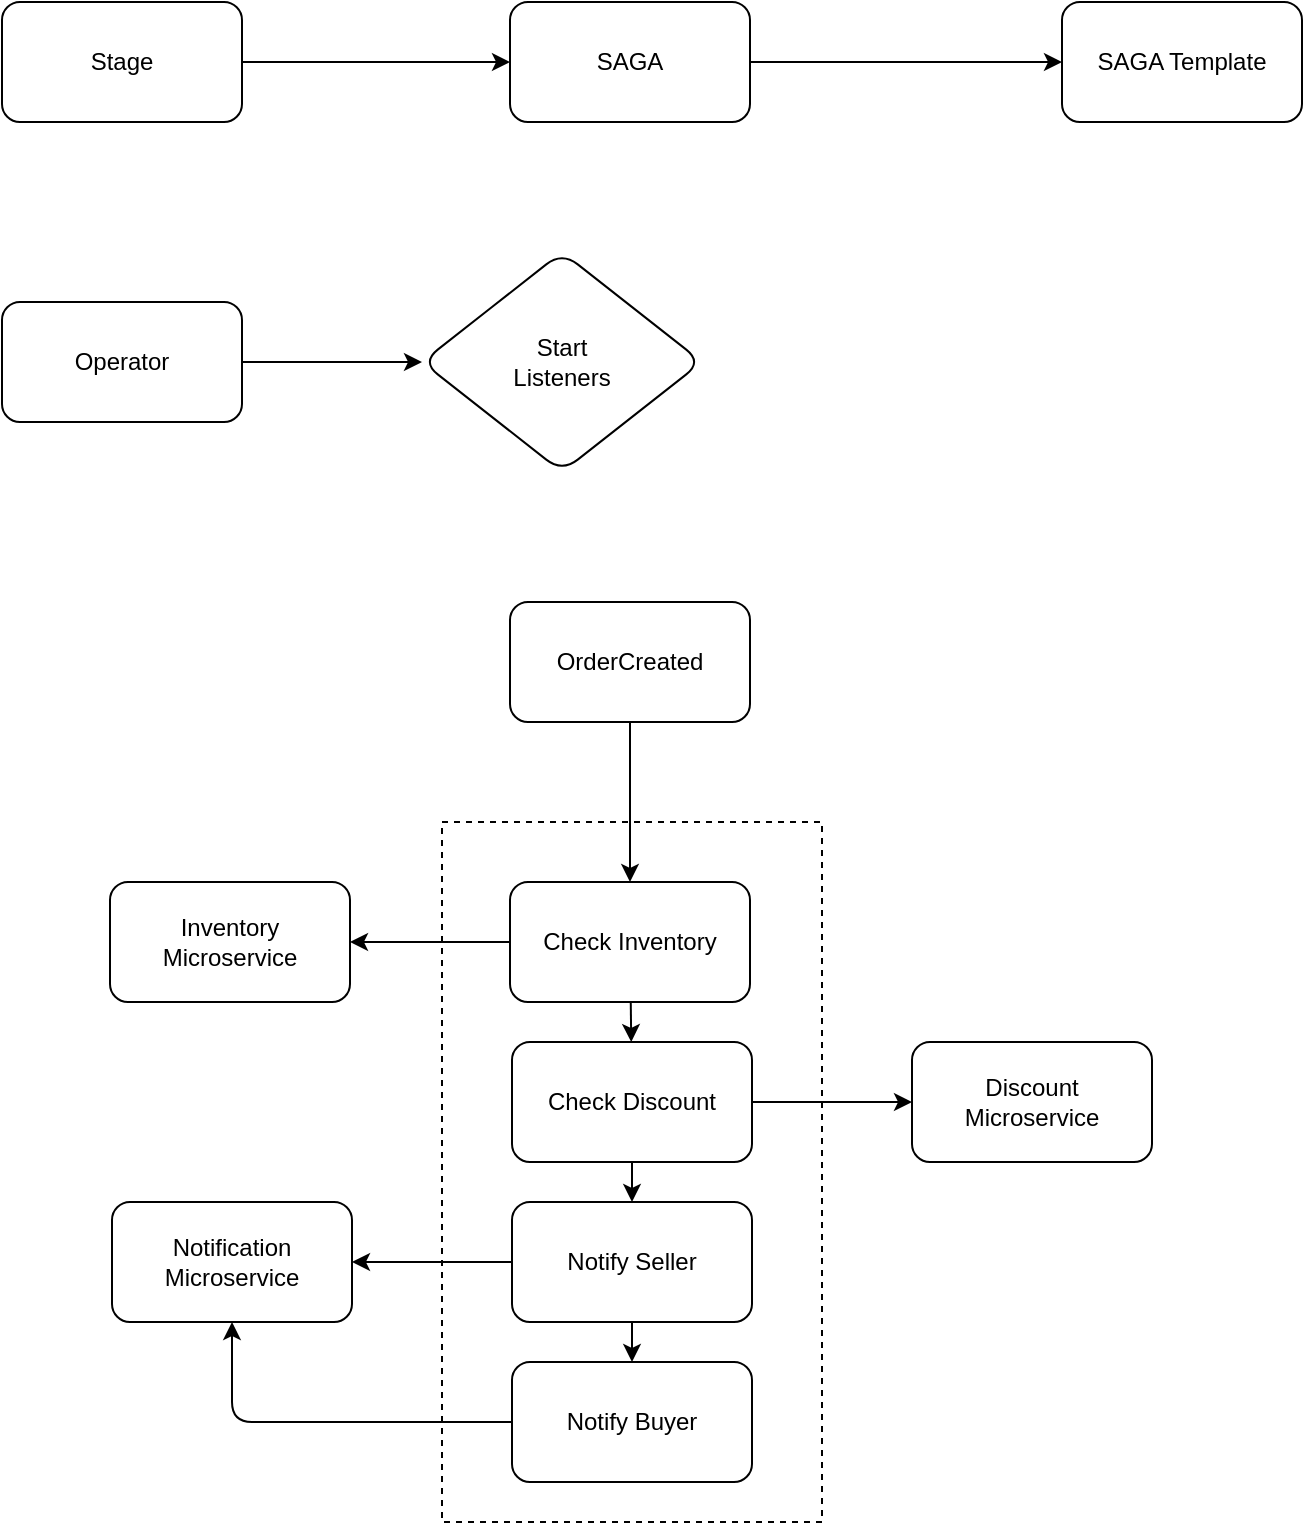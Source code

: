 <mxfile>
    <diagram id="o13YCPXXBB_X2X3CsvP2" name="Page-1">
        <mxGraphModel dx="670" dy="1258" grid="1" gridSize="10" guides="1" tooltips="1" connect="1" arrows="1" fold="1" page="1" pageScale="1" pageWidth="827" pageHeight="1169" math="0" shadow="0">
            <root>
                <mxCell id="0"/>
                <mxCell id="1" parent="0"/>
                <mxCell id="26" value="" style="rounded=0;whiteSpace=wrap;html=1;dashed=1;fillColor=none;" vertex="1" parent="1">
                    <mxGeometry x="260" y="460" width="190" height="350" as="geometry"/>
                </mxCell>
                <mxCell id="4" value="" style="edgeStyle=none;html=1;" edge="1" parent="1" source="2" target="3">
                    <mxGeometry relative="1" as="geometry"/>
                </mxCell>
                <mxCell id="2" value="Stage" style="rounded=1;whiteSpace=wrap;html=1;" vertex="1" parent="1">
                    <mxGeometry x="40" y="50" width="120" height="60" as="geometry"/>
                </mxCell>
                <mxCell id="6" value="" style="edgeStyle=none;html=1;" edge="1" parent="1" source="3" target="5">
                    <mxGeometry relative="1" as="geometry"/>
                </mxCell>
                <mxCell id="3" value="SAGA" style="rounded=1;whiteSpace=wrap;html=1;" vertex="1" parent="1">
                    <mxGeometry x="294" y="50" width="120" height="60" as="geometry"/>
                </mxCell>
                <mxCell id="5" value="SAGA Template" style="rounded=1;whiteSpace=wrap;html=1;" vertex="1" parent="1">
                    <mxGeometry x="570" y="50" width="120" height="60" as="geometry"/>
                </mxCell>
                <mxCell id="9" value="" style="edgeStyle=none;html=1;" edge="1" parent="1" source="7" target="8">
                    <mxGeometry relative="1" as="geometry"/>
                </mxCell>
                <mxCell id="7" value="Operator" style="rounded=1;whiteSpace=wrap;html=1;" vertex="1" parent="1">
                    <mxGeometry x="40" y="200" width="120" height="60" as="geometry"/>
                </mxCell>
                <mxCell id="8" value="Start&lt;br&gt;Listeners" style="rhombus;whiteSpace=wrap;html=1;rounded=1;" vertex="1" parent="1">
                    <mxGeometry x="250" y="175" width="140" height="110" as="geometry"/>
                </mxCell>
                <mxCell id="18" value="" style="edgeStyle=none;html=1;" edge="1" parent="1" source="10" target="17">
                    <mxGeometry relative="1" as="geometry"/>
                </mxCell>
                <mxCell id="10" value="OrderCreated" style="rounded=1;whiteSpace=wrap;html=1;" vertex="1" parent="1">
                    <mxGeometry x="294" y="350" width="120" height="60" as="geometry"/>
                </mxCell>
                <mxCell id="20" value="" style="edgeStyle=none;html=1;" edge="1" parent="1" source="17" target="19">
                    <mxGeometry relative="1" as="geometry"/>
                </mxCell>
                <mxCell id="28" value="" style="edgeStyle=none;html=1;" edge="1" parent="1" source="17" target="27">
                    <mxGeometry relative="1" as="geometry"/>
                </mxCell>
                <mxCell id="17" value="Check Inventory" style="rounded=1;whiteSpace=wrap;html=1;" vertex="1" parent="1">
                    <mxGeometry x="294" y="490" width="120" height="60" as="geometry"/>
                </mxCell>
                <mxCell id="22" value="" style="edgeStyle=none;html=1;" edge="1" parent="1" source="19" target="21">
                    <mxGeometry relative="1" as="geometry"/>
                </mxCell>
                <mxCell id="30" value="" style="edgeStyle=none;html=1;" edge="1" parent="1" source="19" target="29">
                    <mxGeometry relative="1" as="geometry"/>
                </mxCell>
                <mxCell id="19" value="Check Discount" style="rounded=1;whiteSpace=wrap;html=1;" vertex="1" parent="1">
                    <mxGeometry x="295" y="570" width="120" height="60" as="geometry"/>
                </mxCell>
                <mxCell id="24" value="" style="edgeStyle=none;html=1;" edge="1" parent="1" source="21" target="23">
                    <mxGeometry relative="1" as="geometry"/>
                </mxCell>
                <mxCell id="32" value="" style="edgeStyle=none;html=1;" edge="1" parent="1" source="21" target="31">
                    <mxGeometry relative="1" as="geometry"/>
                </mxCell>
                <mxCell id="21" value="Notify Seller" style="rounded=1;whiteSpace=wrap;html=1;" vertex="1" parent="1">
                    <mxGeometry x="295" y="650" width="120" height="60" as="geometry"/>
                </mxCell>
                <mxCell id="33" style="edgeStyle=none;html=1;exitX=0;exitY=0.5;exitDx=0;exitDy=0;entryX=0.5;entryY=1;entryDx=0;entryDy=0;" edge="1" parent="1" source="23" target="31">
                    <mxGeometry relative="1" as="geometry">
                        <Array as="points">
                            <mxPoint x="155" y="760"/>
                        </Array>
                    </mxGeometry>
                </mxCell>
                <mxCell id="23" value="Notify Buyer" style="rounded=1;whiteSpace=wrap;html=1;" vertex="1" parent="1">
                    <mxGeometry x="295" y="730" width="120" height="60" as="geometry"/>
                </mxCell>
                <mxCell id="27" value="Inventory&lt;br&gt;Microservice" style="rounded=1;whiteSpace=wrap;html=1;" vertex="1" parent="1">
                    <mxGeometry x="94" y="490" width="120" height="60" as="geometry"/>
                </mxCell>
                <mxCell id="29" value="Discount&lt;br&gt;Microservice" style="rounded=1;whiteSpace=wrap;html=1;" vertex="1" parent="1">
                    <mxGeometry x="495" y="570" width="120" height="60" as="geometry"/>
                </mxCell>
                <mxCell id="31" value="Notification&lt;br&gt;Microservice" style="rounded=1;whiteSpace=wrap;html=1;" vertex="1" parent="1">
                    <mxGeometry x="95" y="650" width="120" height="60" as="geometry"/>
                </mxCell>
            </root>
        </mxGraphModel>
    </diagram>
</mxfile>